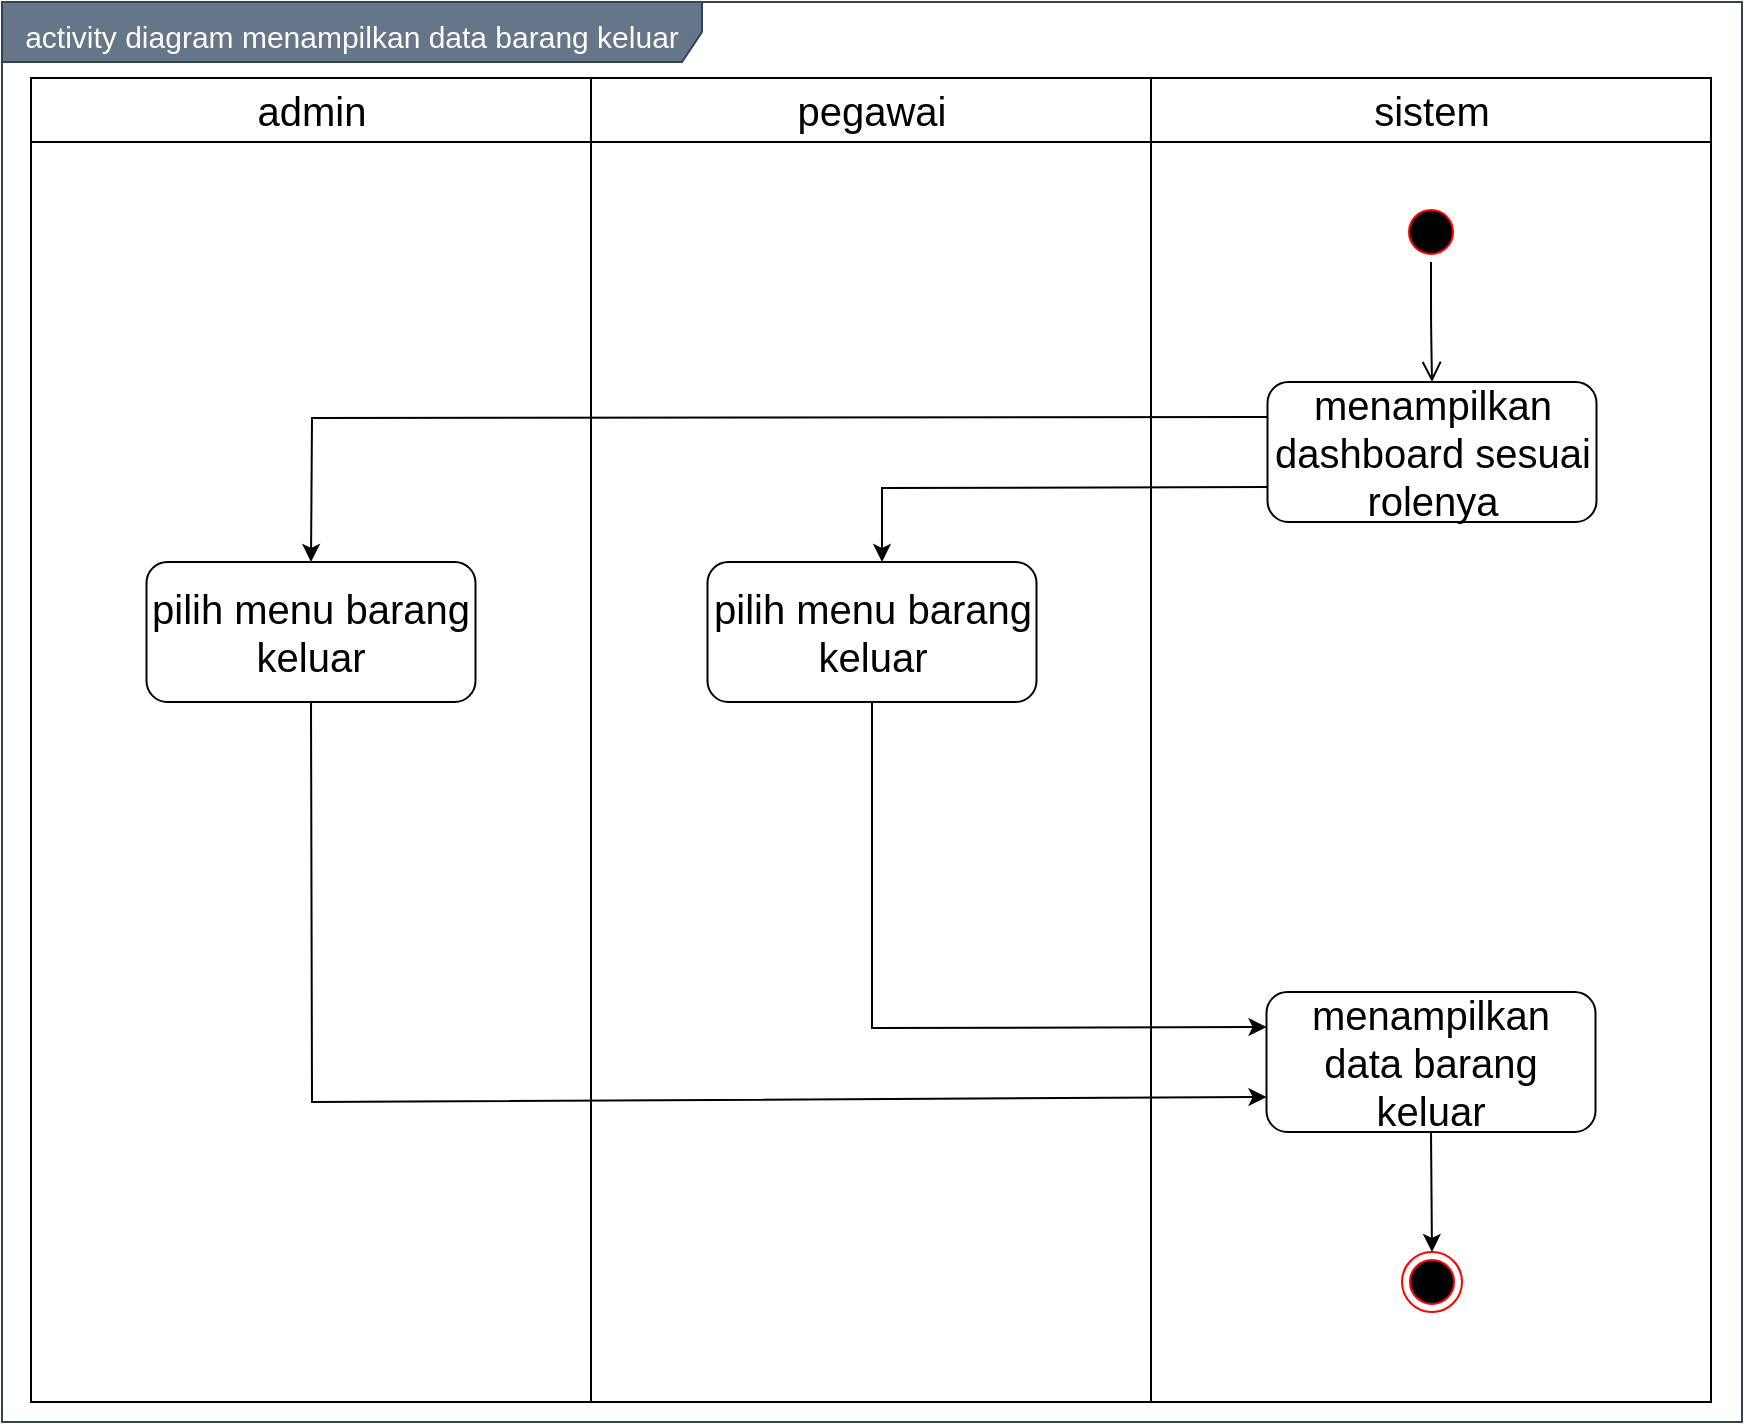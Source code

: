<mxfile version="14.9.6" type="device"><diagram id="amkX3q1nZtv0im6PeRNu" name="Page-1"><mxGraphModel dx="1019" dy="492" grid="1" gridSize="10" guides="1" tooltips="1" connect="1" arrows="1" fold="1" page="1" pageScale="1" pageWidth="850" pageHeight="1100" math="0" shadow="0"><root><mxCell id="0"/><mxCell id="1" parent="0"/><mxCell id="0JCGISEqaANqMhvvuxfE-1" value="&lt;font style=&quot;font-size: 15px&quot;&gt;activity diagram menampilkan data barang keluar&lt;/font&gt;" style="shape=umlFrame;whiteSpace=wrap;html=1;fontSize=20;align=center;width=350;height=30;fillColor=#647687;strokeColor=#314354;fontColor=#ffffff;" vertex="1" parent="1"><mxGeometry x="170" y="110" width="870" height="710" as="geometry"/></mxCell><mxCell id="0JCGISEqaANqMhvvuxfE-2" value="admin" style="swimlane;whiteSpace=wrap;fontSize=20;fontStyle=0;startSize=32;" vertex="1" parent="1"><mxGeometry x="184.5" y="148" width="280" height="662" as="geometry"/></mxCell><mxCell id="0JCGISEqaANqMhvvuxfE-3" value="pilih menu barang keluar" style="rounded=1;whiteSpace=wrap;html=1;fontSize=20;align=center;" vertex="1" parent="0JCGISEqaANqMhvvuxfE-2"><mxGeometry x="57.75" y="242" width="164.5" height="70" as="geometry"/></mxCell><mxCell id="0JCGISEqaANqMhvvuxfE-4" value="pegawai" style="swimlane;whiteSpace=wrap;fontSize=20;fontStyle=0;startSize=32;" vertex="1" parent="1"><mxGeometry x="464.5" y="148" width="280" height="662" as="geometry"/></mxCell><mxCell id="0JCGISEqaANqMhvvuxfE-5" value="sistem" style="swimlane;whiteSpace=wrap;fontSize=20;fontStyle=0;startSize=32;" vertex="1" parent="1"><mxGeometry x="744.5" y="148" width="280" height="662" as="geometry"/></mxCell><mxCell id="0JCGISEqaANqMhvvuxfE-6" value="" style="ellipse;html=1;shape=endState;fillColor=#000000;strokeColor=#ff0000;fontSize=20;align=center;" vertex="1" parent="0JCGISEqaANqMhvvuxfE-5"><mxGeometry x="125.5" y="587" width="30" height="30" as="geometry"/></mxCell><mxCell id="0JCGISEqaANqMhvvuxfE-7" value="" style="ellipse;html=1;shape=startState;fillColor=#000000;strokeColor=#ff0000;fontSize=20;align=center;" vertex="1" parent="0JCGISEqaANqMhvvuxfE-5"><mxGeometry x="125" y="62" width="30" height="30" as="geometry"/></mxCell><mxCell id="0JCGISEqaANqMhvvuxfE-8" value="" style="edgeStyle=orthogonalEdgeStyle;html=1;verticalAlign=bottom;endArrow=open;endSize=8;fontSize=20;entryX=0.5;entryY=0;entryDx=0;entryDy=0;" edge="1" parent="0JCGISEqaANqMhvvuxfE-5" source="0JCGISEqaANqMhvvuxfE-7" target="0JCGISEqaANqMhvvuxfE-9"><mxGeometry relative="1" as="geometry"><mxPoint x="140" y="152" as="targetPoint"/></mxGeometry></mxCell><mxCell id="0JCGISEqaANqMhvvuxfE-9" value="menampilkan dashboard sesuai rolenya" style="rounded=1;whiteSpace=wrap;html=1;fontSize=20;align=center;" vertex="1" parent="0JCGISEqaANqMhvvuxfE-5"><mxGeometry x="58.25" y="152" width="164.5" height="70" as="geometry"/></mxCell><mxCell id="0JCGISEqaANqMhvvuxfE-10" value="pilih menu barang keluar" style="rounded=1;whiteSpace=wrap;html=1;fontSize=20;align=center;" vertex="1" parent="1"><mxGeometry x="522.75" y="390" width="164.5" height="70" as="geometry"/></mxCell><mxCell id="0JCGISEqaANqMhvvuxfE-11" value="menampilkan data barang keluar" style="rounded=1;whiteSpace=wrap;html=1;fontSize=20;align=center;" vertex="1" parent="1"><mxGeometry x="802.25" y="605" width="164.5" height="70" as="geometry"/></mxCell><mxCell id="0JCGISEqaANqMhvvuxfE-12" value="" style="endArrow=classic;html=1;fontSize=20;strokeColor=#000000;entryX=0;entryY=0.75;entryDx=0;entryDy=0;rounded=0;exitX=0.5;exitY=1;exitDx=0;exitDy=0;" edge="1" parent="1" source="0JCGISEqaANqMhvvuxfE-3" target="0JCGISEqaANqMhvvuxfE-11"><mxGeometry width="50" height="50" relative="1" as="geometry"><mxPoint x="324.5" y="600" as="sourcePoint"/><mxPoint x="470" y="490" as="targetPoint"/><Array as="points"><mxPoint x="325" y="660"/></Array></mxGeometry></mxCell><mxCell id="0JCGISEqaANqMhvvuxfE-13" value="" style="endArrow=classic;html=1;fontSize=20;strokeColor=#000000;entryX=0;entryY=0.25;entryDx=0;entryDy=0;rounded=0;exitX=0.5;exitY=1;exitDx=0;exitDy=0;" edge="1" parent="1" source="0JCGISEqaANqMhvvuxfE-10" target="0JCGISEqaANqMhvvuxfE-11"><mxGeometry width="50" height="50" relative="1" as="geometry"><mxPoint x="605" y="590" as="sourcePoint"/><mxPoint x="812.25" y="552.5" as="targetPoint"/><Array as="points"><mxPoint x="605" y="623"/></Array></mxGeometry></mxCell><mxCell id="0JCGISEqaANqMhvvuxfE-14" value="" style="endArrow=classic;html=1;fontSize=20;strokeColor=#000000;entryX=0.5;entryY=0;entryDx=0;entryDy=0;exitX=0.5;exitY=1;exitDx=0;exitDy=0;" edge="1" parent="1" source="0JCGISEqaANqMhvvuxfE-11" target="0JCGISEqaANqMhvvuxfE-6"><mxGeometry width="50" height="50" relative="1" as="geometry"><mxPoint x="884.5" y="1195" as="sourcePoint"/><mxPoint x="904.5" y="1051.0" as="targetPoint"/></mxGeometry></mxCell><mxCell id="0JCGISEqaANqMhvvuxfE-15" value="" style="endArrow=classic;html=1;exitX=0;exitY=0.75;exitDx=0;exitDy=0;rounded=0;" edge="1" parent="1" source="0JCGISEqaANqMhvvuxfE-9"><mxGeometry width="50" height="50" relative="1" as="geometry"><mxPoint x="610" y="590" as="sourcePoint"/><mxPoint x="610" y="390" as="targetPoint"/><Array as="points"><mxPoint x="610" y="353"/></Array></mxGeometry></mxCell><mxCell id="0JCGISEqaANqMhvvuxfE-16" value="" style="endArrow=classic;html=1;exitX=0;exitY=0.25;exitDx=0;exitDy=0;rounded=0;entryX=0.5;entryY=0;entryDx=0;entryDy=0;" edge="1" parent="1" source="0JCGISEqaANqMhvvuxfE-9" target="0JCGISEqaANqMhvvuxfE-3"><mxGeometry width="50" height="50" relative="1" as="geometry"><mxPoint x="812.75" y="362.5" as="sourcePoint"/><mxPoint x="620" y="400" as="targetPoint"/><Array as="points"><mxPoint x="325" y="318"/></Array></mxGeometry></mxCell></root></mxGraphModel></diagram></mxfile>